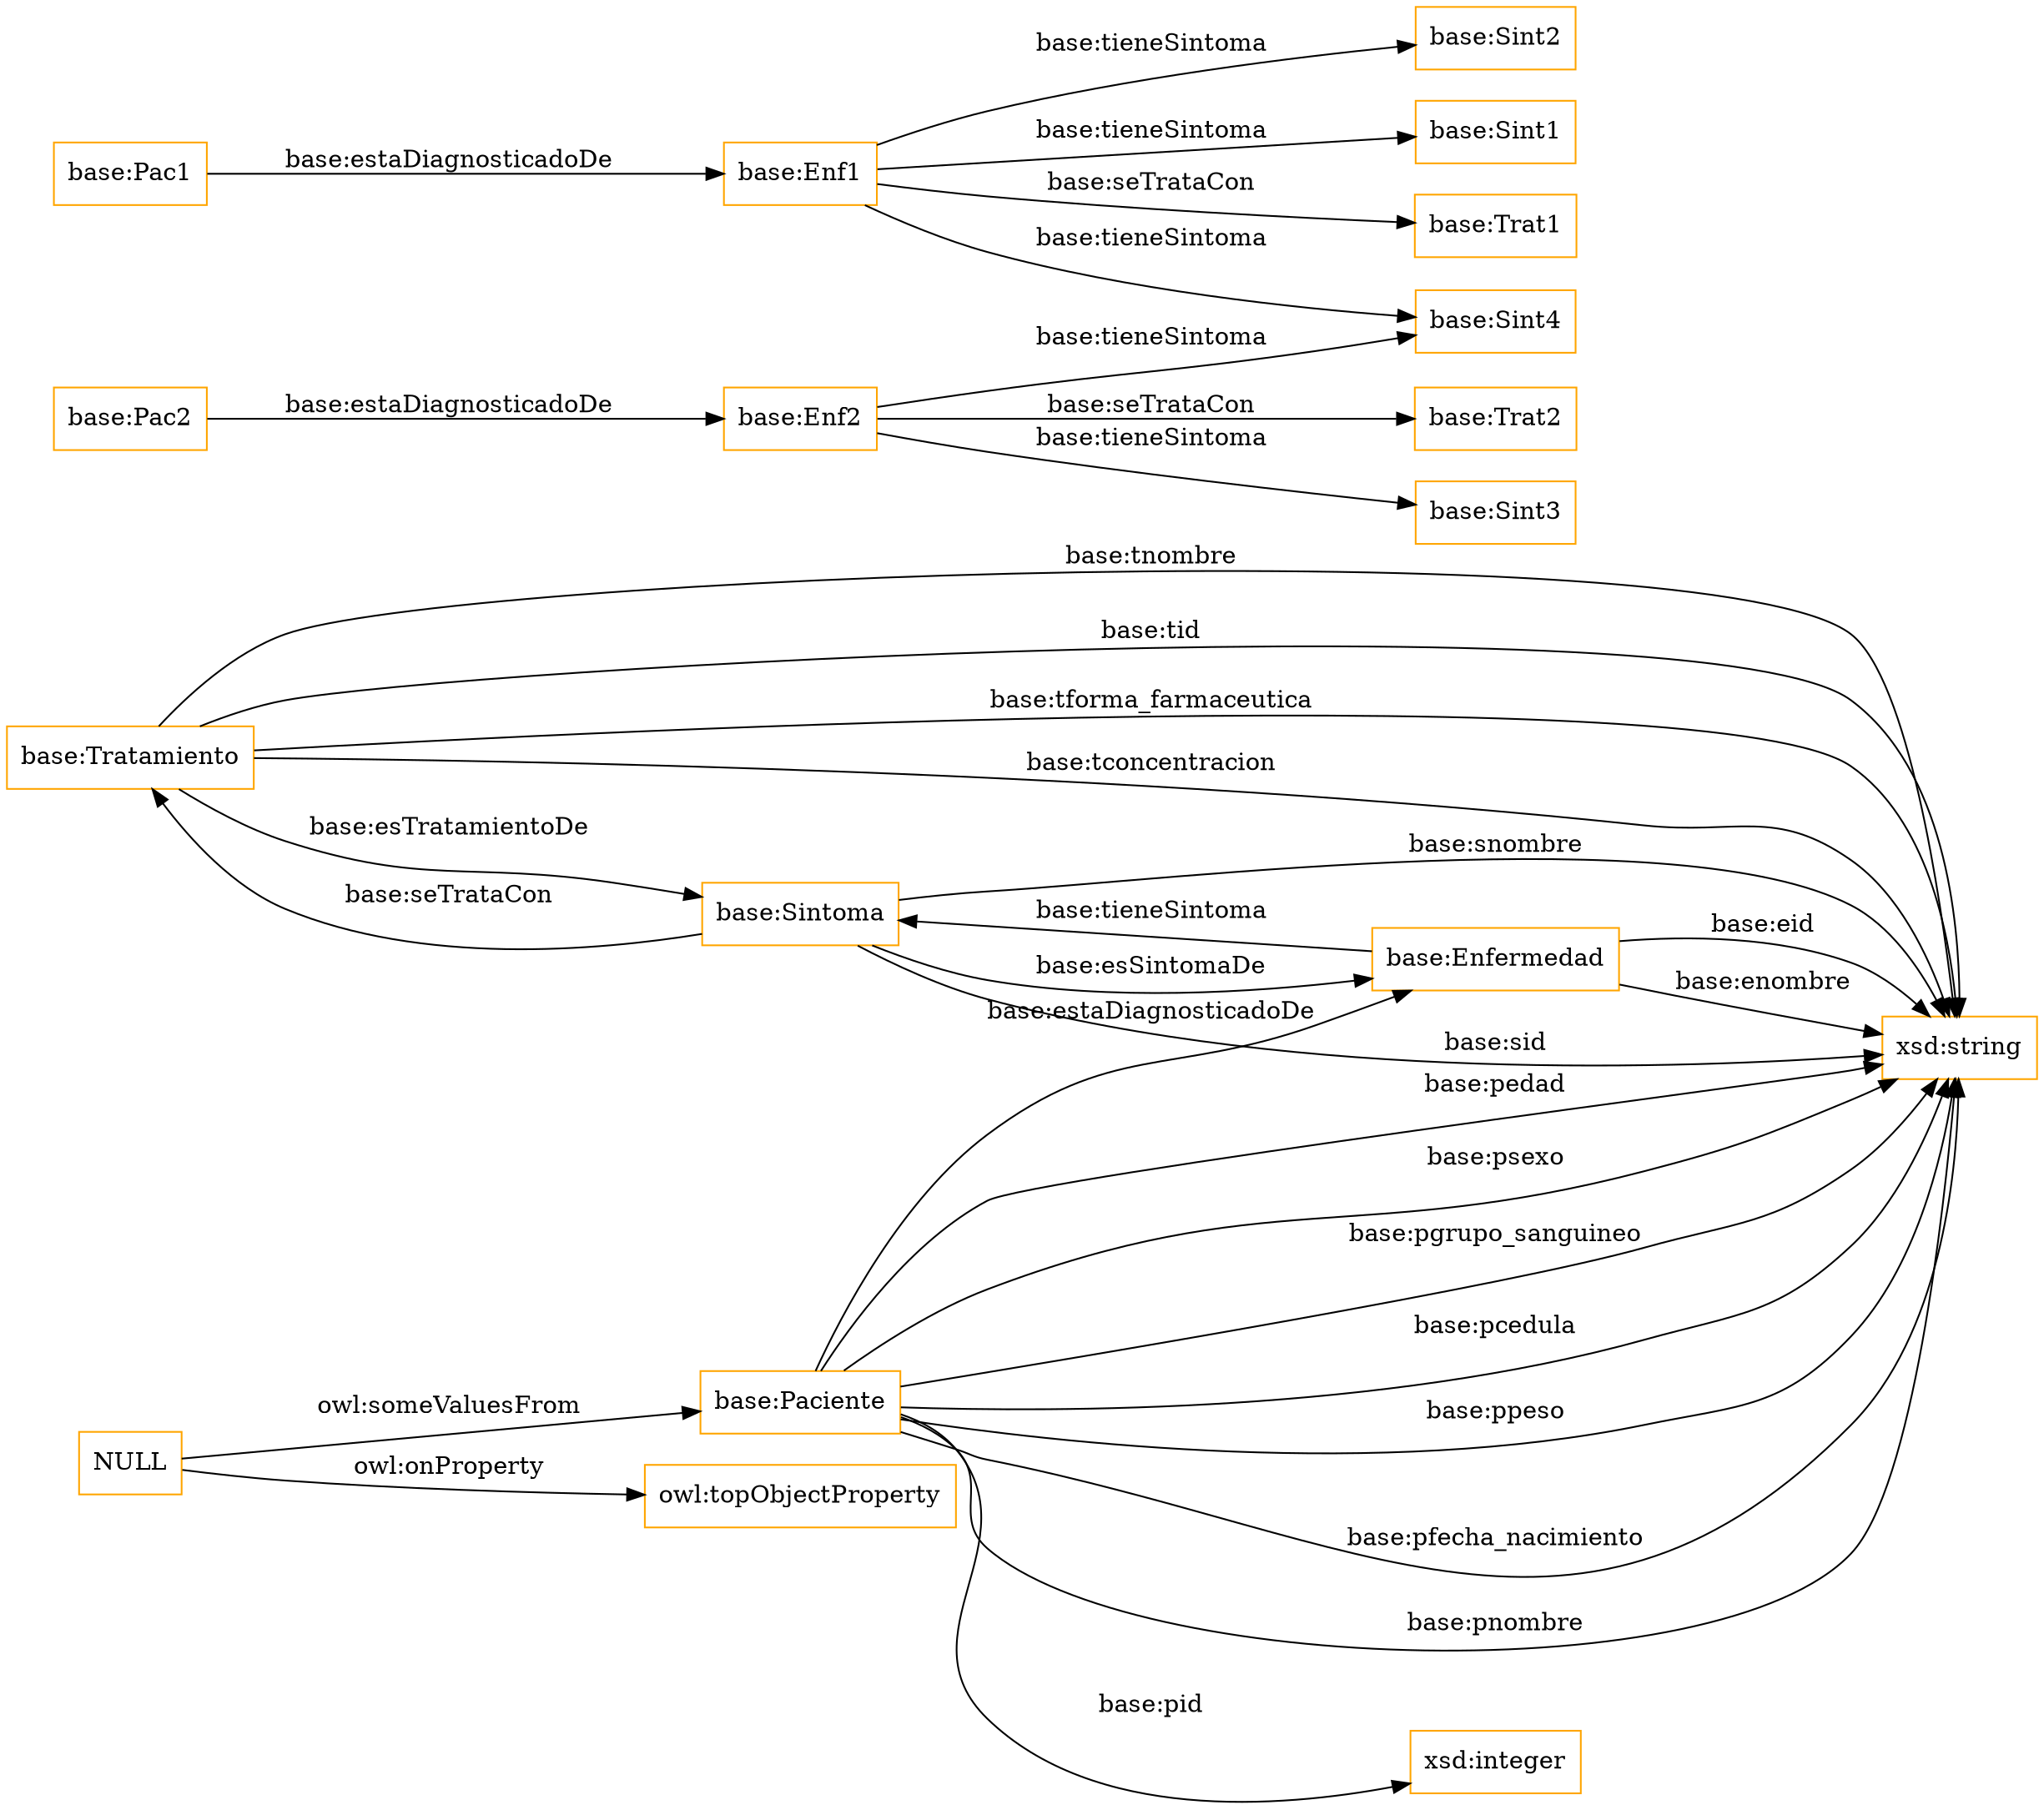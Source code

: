 digraph ar2dtool_diagram { 
rankdir=LR;
size="1501"
node [shape = rectangle, color="orange"]; "base:Tratamiento" "base:Sintoma" "base:Paciente" "base:Enfermedad" ; /*classes style*/
	"NULL" -> "base:Paciente" [ label = "owl:someValuesFrom" ];
	"NULL" -> "owl:topObjectProperty" [ label = "owl:onProperty" ];
	"base:Enf1" -> "base:Sint4" [ label = "base:tieneSintoma" ];
	"base:Enf1" -> "base:Sint2" [ label = "base:tieneSintoma" ];
	"base:Enf1" -> "base:Sint1" [ label = "base:tieneSintoma" ];
	"base:Enf1" -> "base:Trat1" [ label = "base:seTrataCon" ];
	"base:Pac2" -> "base:Enf2" [ label = "base:estaDiagnosticadoDe" ];
	"base:Pac1" -> "base:Enf1" [ label = "base:estaDiagnosticadoDe" ];
	"base:Enf2" -> "base:Sint4" [ label = "base:tieneSintoma" ];
	"base:Enf2" -> "base:Sint3" [ label = "base:tieneSintoma" ];
	"base:Enf2" -> "base:Trat2" [ label = "base:seTrataCon" ];
	"base:Tratamiento" -> "xsd:string" [ label = "base:tnombre" ];
	"base:Paciente" -> "xsd:string" [ label = "base:pedad" ];
	"base:Sintoma" -> "xsd:string" [ label = "base:sid" ];
	"base:Sintoma" -> "xsd:string" [ label = "base:snombre" ];
	"base:Enfermedad" -> "base:Sintoma" [ label = "base:tieneSintoma" ];
	"base:Paciente" -> "xsd:integer" [ label = "base:pid" ];
	"base:Sintoma" -> "base:Tratamiento" [ label = "base:seTrataCon" ];
	"base:Enfermedad" -> "xsd:string" [ label = "base:eid" ];
	"base:Paciente" -> "base:Enfermedad" [ label = "base:estaDiagnosticadoDe" ];
	"base:Sintoma" -> "base:Enfermedad" [ label = "base:esSintomaDe" ];
	"base:Paciente" -> "xsd:string" [ label = "base:psexo" ];
	"base:Enfermedad" -> "xsd:string" [ label = "base:enombre" ];
	"base:Paciente" -> "xsd:string" [ label = "base:pgrupo_sanguineo" ];
	"base:Paciente" -> "xsd:string" [ label = "base:pcedula" ];
	"base:Paciente" -> "xsd:string" [ label = "base:ppeso" ];
	"base:Tratamiento" -> "xsd:string" [ label = "base:tid" ];
	"base:Tratamiento" -> "xsd:string" [ label = "base:tforma_farmaceutica" ];
	"base:Paciente" -> "xsd:string" [ label = "base:pfecha_nacimiento" ];
	"base:Tratamiento" -> "base:Sintoma" [ label = "base:esTratamientoDe" ];
	"base:Tratamiento" -> "xsd:string" [ label = "base:tconcentracion" ];
	"base:Paciente" -> "xsd:string" [ label = "base:pnombre" ];

}

